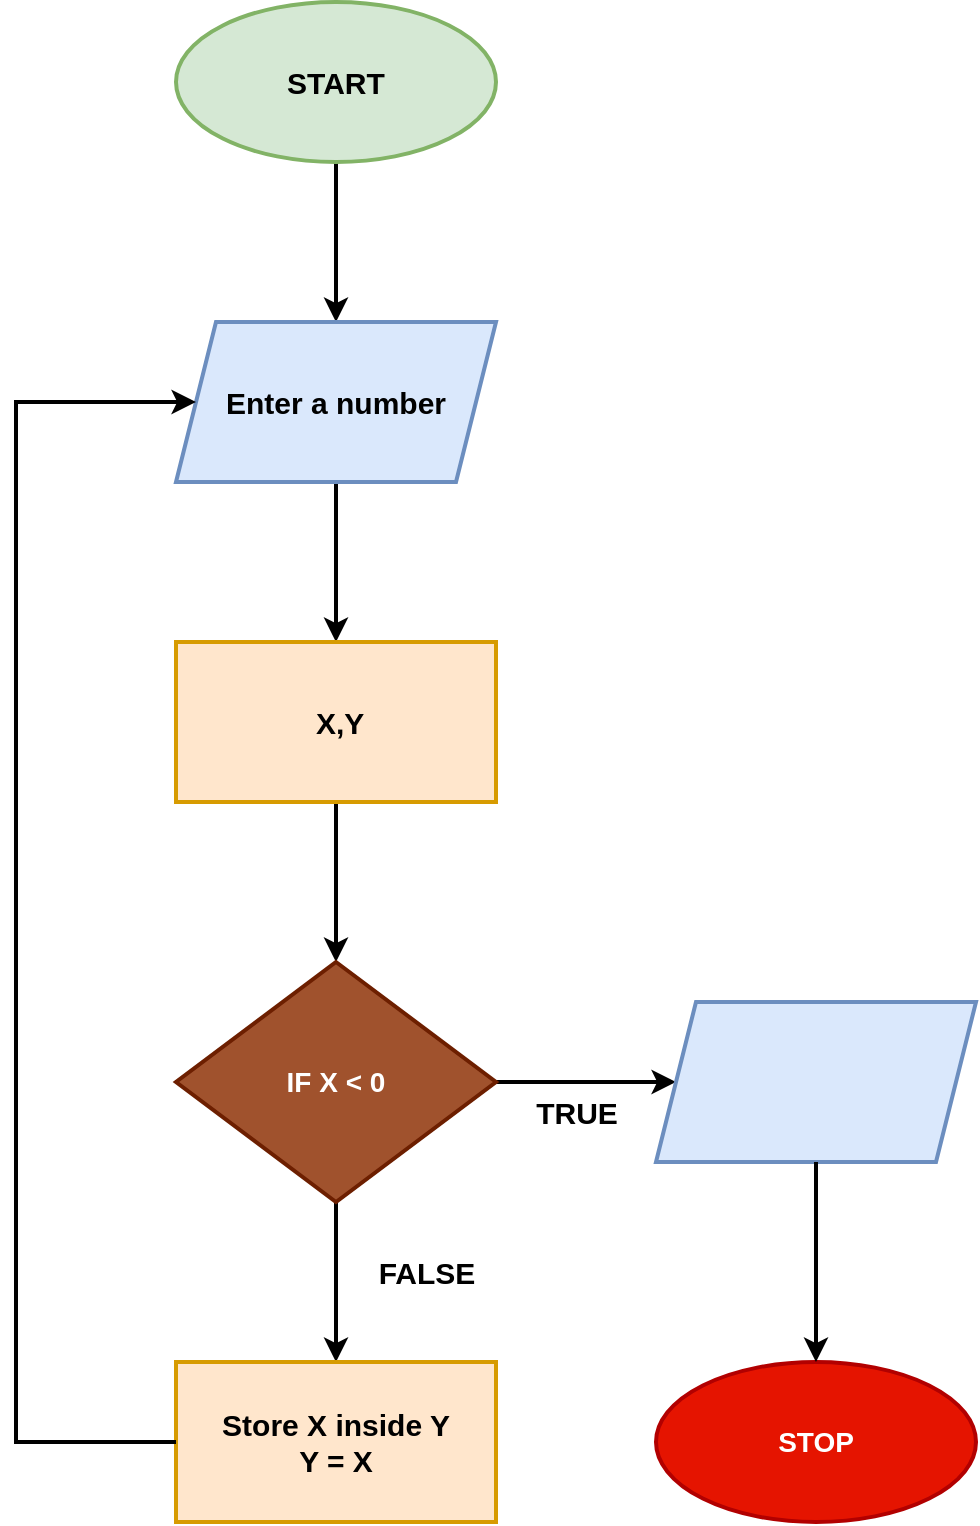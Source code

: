 <mxfile version="20.3.6" type="github">
  <diagram id="4_k5tPPSMsSBLtXXWDVP" name="Page-1">
    <mxGraphModel dx="462" dy="789" grid="1" gridSize="10" guides="1" tooltips="1" connect="1" arrows="1" fold="1" page="1" pageScale="1" pageWidth="850" pageHeight="1100" math="0" shadow="0">
      <root>
        <mxCell id="0" />
        <mxCell id="1" parent="0" />
        <mxCell id="0I4RmEno-vJBk1Js3pme-3" value="" style="edgeStyle=orthogonalEdgeStyle;rounded=0;orthogonalLoop=1;jettySize=auto;html=1;fontSize=15;strokeWidth=2;" edge="1" parent="1" source="0I4RmEno-vJBk1Js3pme-1" target="0I4RmEno-vJBk1Js3pme-2">
          <mxGeometry relative="1" as="geometry" />
        </mxCell>
        <mxCell id="0I4RmEno-vJBk1Js3pme-1" value="&lt;font style=&quot;font-size: 15px;&quot;&gt;&lt;b&gt;START&lt;/b&gt;&lt;/font&gt;" style="ellipse;whiteSpace=wrap;html=1;strokeWidth=2;fillColor=#d5e8d4;strokeColor=#82b366;" vertex="1" parent="1">
          <mxGeometry x="320" y="40" width="160" height="80" as="geometry" />
        </mxCell>
        <mxCell id="0I4RmEno-vJBk1Js3pme-5" value="" style="edgeStyle=orthogonalEdgeStyle;rounded=0;orthogonalLoop=1;jettySize=auto;html=1;fontSize=15;strokeWidth=2;" edge="1" parent="1" source="0I4RmEno-vJBk1Js3pme-2" target="0I4RmEno-vJBk1Js3pme-4">
          <mxGeometry relative="1" as="geometry" />
        </mxCell>
        <mxCell id="0I4RmEno-vJBk1Js3pme-2" value="&lt;font style=&quot;font-size: 15px;&quot;&gt;&lt;b&gt;Enter a number&lt;br&gt;&lt;/b&gt;&lt;/font&gt;" style="shape=parallelogram;perimeter=parallelogramPerimeter;whiteSpace=wrap;html=1;fixedSize=1;strokeWidth=2;fillColor=#dae8fc;strokeColor=#6c8ebf;" vertex="1" parent="1">
          <mxGeometry x="320" y="200" width="160" height="80" as="geometry" />
        </mxCell>
        <mxCell id="0I4RmEno-vJBk1Js3pme-8" value="" style="edgeStyle=orthogonalEdgeStyle;rounded=0;orthogonalLoop=1;jettySize=auto;html=1;strokeWidth=2;fontSize=15;" edge="1" parent="1" source="0I4RmEno-vJBk1Js3pme-4" target="0I4RmEno-vJBk1Js3pme-7">
          <mxGeometry relative="1" as="geometry" />
        </mxCell>
        <mxCell id="0I4RmEno-vJBk1Js3pme-4" value="&lt;font style=&quot;font-size: 15px;&quot;&gt;&lt;b&gt;&amp;nbsp;X,Y&lt;br&gt;&lt;/b&gt;&lt;/font&gt;" style="whiteSpace=wrap;html=1;strokeWidth=2;fillColor=#ffe6cc;strokeColor=#d79b00;" vertex="1" parent="1">
          <mxGeometry x="320" y="360" width="160" height="80" as="geometry" />
        </mxCell>
        <mxCell id="0I4RmEno-vJBk1Js3pme-10" value="" style="edgeStyle=orthogonalEdgeStyle;rounded=0;orthogonalLoop=1;jettySize=auto;html=1;strokeWidth=2;fontSize=15;" edge="1" parent="1" source="0I4RmEno-vJBk1Js3pme-7" target="0I4RmEno-vJBk1Js3pme-9">
          <mxGeometry relative="1" as="geometry" />
        </mxCell>
        <mxCell id="0I4RmEno-vJBk1Js3pme-19" value="" style="edgeStyle=orthogonalEdgeStyle;rounded=0;orthogonalLoop=1;jettySize=auto;html=1;strokeWidth=2;fontSize=15;" edge="1" parent="1" source="0I4RmEno-vJBk1Js3pme-7" target="0I4RmEno-vJBk1Js3pme-18">
          <mxGeometry relative="1" as="geometry" />
        </mxCell>
        <mxCell id="0I4RmEno-vJBk1Js3pme-7" value="&lt;font style=&quot;font-size: 14px;&quot;&gt;&lt;b&gt;IF X &amp;lt; 0&lt;/b&gt;&lt;/font&gt;" style="rhombus;whiteSpace=wrap;html=1;fillColor=#a0522d;strokeColor=#6D1F00;strokeWidth=2;fontColor=#ffffff;" vertex="1" parent="1">
          <mxGeometry x="320" y="520" width="160" height="120" as="geometry" />
        </mxCell>
        <mxCell id="0I4RmEno-vJBk1Js3pme-9" value="&lt;div&gt;&lt;font style=&quot;font-size: 15px;&quot;&gt;&lt;b&gt;&lt;font style=&quot;font-size: 15px;&quot;&gt;Store X inside Y&lt;/font&gt;&lt;/b&gt;&lt;/font&gt;&lt;/div&gt;&lt;div&gt;&lt;font style=&quot;font-size: 15px;&quot;&gt;&lt;b&gt;&lt;font style=&quot;font-size: 15px;&quot;&gt;Y = X&lt;br&gt;&lt;/font&gt;&lt;/b&gt;&lt;/font&gt;&lt;/div&gt;" style="whiteSpace=wrap;html=1;fillColor=#ffe6cc;strokeColor=#d79b00;strokeWidth=2;" vertex="1" parent="1">
          <mxGeometry x="320" y="720" width="160" height="80" as="geometry" />
        </mxCell>
        <mxCell id="0I4RmEno-vJBk1Js3pme-11" value="&lt;font style=&quot;font-size: 14px;&quot;&gt;&lt;b&gt;STOP&lt;/b&gt;&lt;/font&gt;" style="ellipse;whiteSpace=wrap;html=1;fillColor=#e51400;strokeColor=#B20000;strokeWidth=2;fontColor=#ffffff;" vertex="1" parent="1">
          <mxGeometry x="560" y="720" width="160" height="80" as="geometry" />
        </mxCell>
        <mxCell id="0I4RmEno-vJBk1Js3pme-13" value="&lt;b&gt;TRUE&lt;/b&gt;" style="text;html=1;align=center;verticalAlign=middle;resizable=0;points=[];autosize=1;strokeColor=none;fillColor=none;fontSize=15;" vertex="1" parent="1">
          <mxGeometry x="490" y="580" width="60" height="30" as="geometry" />
        </mxCell>
        <mxCell id="0I4RmEno-vJBk1Js3pme-14" value="&lt;b&gt;FALSE&lt;/b&gt;" style="text;html=1;align=center;verticalAlign=middle;resizable=0;points=[];autosize=1;strokeColor=none;fillColor=none;fontSize=15;" vertex="1" parent="1">
          <mxGeometry x="410" y="660" width="70" height="30" as="geometry" />
        </mxCell>
        <mxCell id="0I4RmEno-vJBk1Js3pme-18" value="" style="shape=parallelogram;perimeter=parallelogramPerimeter;whiteSpace=wrap;html=1;fixedSize=1;fillColor=#dae8fc;strokeColor=#6c8ebf;strokeWidth=2;" vertex="1" parent="1">
          <mxGeometry x="560" y="540" width="160" height="80" as="geometry" />
        </mxCell>
        <mxCell id="0I4RmEno-vJBk1Js3pme-20" value="" style="endArrow=classic;html=1;rounded=0;strokeWidth=2;fontSize=15;entryX=0.5;entryY=0;entryDx=0;entryDy=0;exitX=0.5;exitY=1;exitDx=0;exitDy=0;" edge="1" parent="1" source="0I4RmEno-vJBk1Js3pme-18" target="0I4RmEno-vJBk1Js3pme-11">
          <mxGeometry width="50" height="50" relative="1" as="geometry">
            <mxPoint x="590" y="690" as="sourcePoint" />
            <mxPoint x="640" y="640" as="targetPoint" />
          </mxGeometry>
        </mxCell>
        <mxCell id="0I4RmEno-vJBk1Js3pme-21" value="" style="endArrow=classic;html=1;rounded=0;strokeWidth=2;fontSize=15;entryX=0;entryY=0.5;entryDx=0;entryDy=0;exitX=0;exitY=0.5;exitDx=0;exitDy=0;" edge="1" parent="1" source="0I4RmEno-vJBk1Js3pme-9" target="0I4RmEno-vJBk1Js3pme-2">
          <mxGeometry width="50" height="50" relative="1" as="geometry">
            <mxPoint x="320" y="730" as="sourcePoint" />
            <mxPoint x="370" y="680" as="targetPoint" />
            <Array as="points">
              <mxPoint x="240" y="760" />
              <mxPoint x="240" y="240" />
            </Array>
          </mxGeometry>
        </mxCell>
      </root>
    </mxGraphModel>
  </diagram>
</mxfile>

